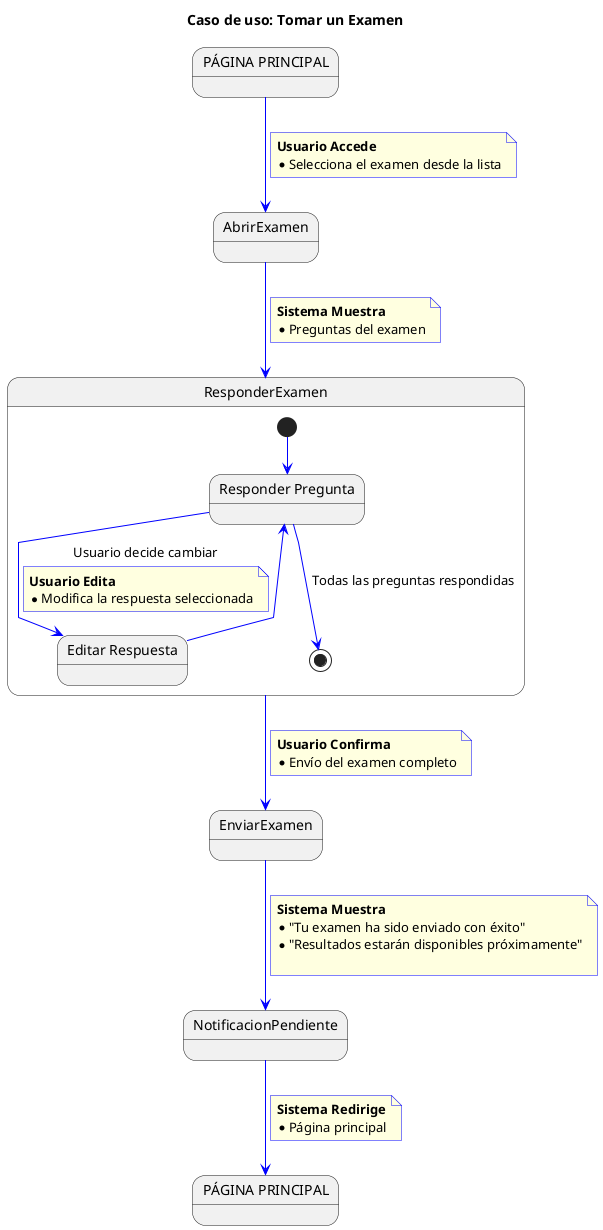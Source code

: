 @startuml
title Caso de uso: Tomar un Examen

skinparam {
    NoteBackgroundColor #lightYellow
    ArrowColor #blue
    NoteBorderColor #blue
    linetype polyline
}

state startState as "PÁGINA PRINCIPAL"
state endState as "PÁGINA PRINCIPAL"

startState --> AbrirExamen
note on link
    <b>Usuario Accede</b>
    * Selecciona el examen desde la lista
end note

AbrirExamen --> ResponderExamen
note on link
    <b>Sistema Muestra</b>
    * Preguntas del examen
end note

state ResponderExamen {
    state "Responder Pregunta" as ResponderPregunta
    state "Editar Respuesta" as EditarRespuesta

    [*] --> ResponderPregunta
    ResponderPregunta --> EditarRespuesta : Usuario decide cambiar
    note on link
        <b>Usuario Edita</b>
        * Modifica la respuesta seleccionada
    end note
    EditarRespuesta --> ResponderPregunta

    ResponderPregunta --> [*] : Todas las preguntas respondidas
}

ResponderExamen --> EnviarExamen
note on link
    <b>Usuario Confirma</b>
    * Envío del examen completo
end note

EnviarExamen --> NotificacionPendiente
note on link
    <b>Sistema Muestra</b>
    * "Tu examen ha sido enviado con éxito"
    * "Resultados estarán disponibles próximamente"
    
end note

NotificacionPendiente --> endState
note on link
    <b>Sistema Redirige</b>
    * Página principal
end note
@enduml
